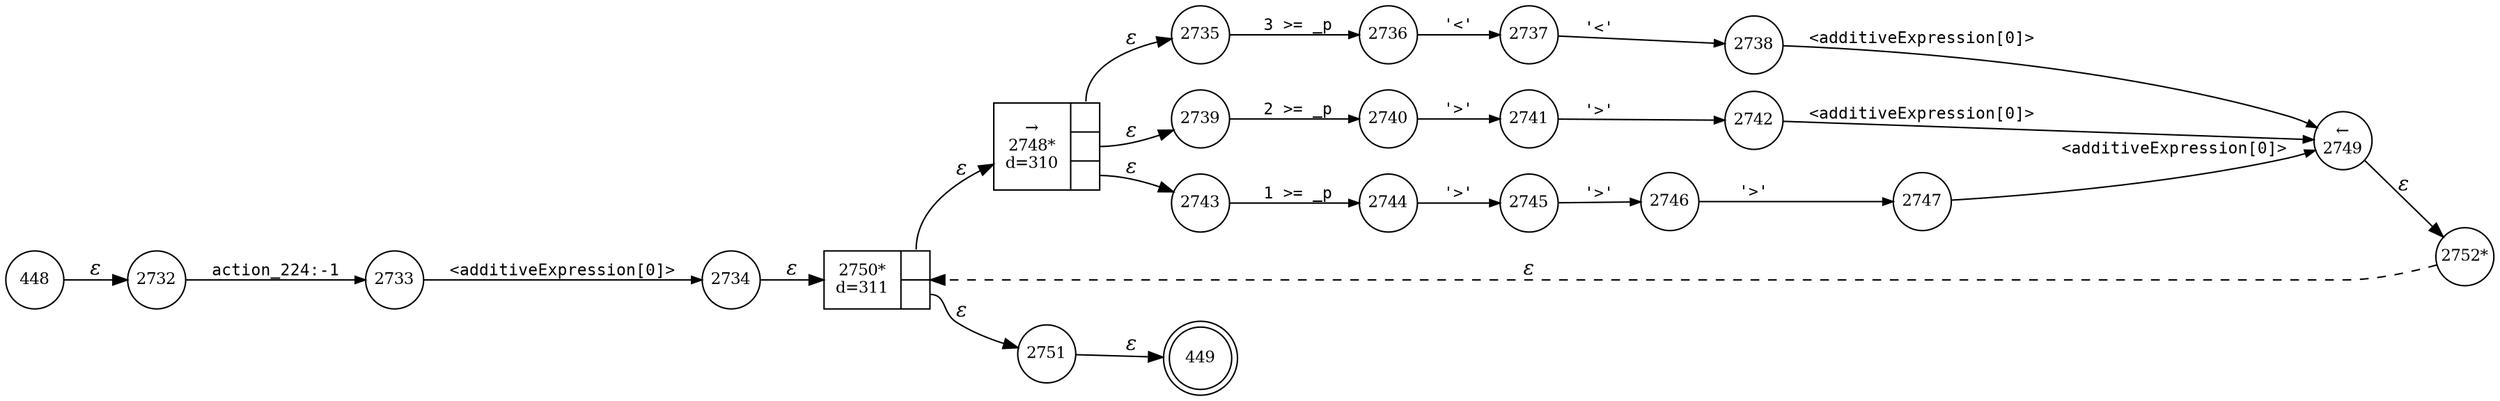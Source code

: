 digraph ATN {
rankdir=LR;
s449[fontsize=11, label="449", shape=doublecircle, fixedsize=true, width=.6];
s448[fontsize=11,label="448", shape=circle, fixedsize=true, width=.55, peripheries=1];
s2752[fontsize=11,label="2752*", shape=circle, fixedsize=true, width=.55, peripheries=1];
s2732[fontsize=11,label="2732", shape=circle, fixedsize=true, width=.55, peripheries=1];
s2733[fontsize=11,label="2733", shape=circle, fixedsize=true, width=.55, peripheries=1];
s2734[fontsize=11,label="2734", shape=circle, fixedsize=true, width=.55, peripheries=1];
s2735[fontsize=11,label="2735", shape=circle, fixedsize=true, width=.55, peripheries=1];
s2736[fontsize=11,label="2736", shape=circle, fixedsize=true, width=.55, peripheries=1];
s2737[fontsize=11,label="2737", shape=circle, fixedsize=true, width=.55, peripheries=1];
s2738[fontsize=11,label="2738", shape=circle, fixedsize=true, width=.55, peripheries=1];
s2739[fontsize=11,label="2739", shape=circle, fixedsize=true, width=.55, peripheries=1];
s2740[fontsize=11,label="2740", shape=circle, fixedsize=true, width=.55, peripheries=1];
s2741[fontsize=11,label="2741", shape=circle, fixedsize=true, width=.55, peripheries=1];
s2742[fontsize=11,label="2742", shape=circle, fixedsize=true, width=.55, peripheries=1];
s2743[fontsize=11,label="2743", shape=circle, fixedsize=true, width=.55, peripheries=1];
s2744[fontsize=11,label="2744", shape=circle, fixedsize=true, width=.55, peripheries=1];
s2745[fontsize=11,label="2745", shape=circle, fixedsize=true, width=.55, peripheries=1];
s2746[fontsize=11,label="2746", shape=circle, fixedsize=true, width=.55, peripheries=1];
s2747[fontsize=11,label="2747", shape=circle, fixedsize=true, width=.55, peripheries=1];
s2748[fontsize=11,label="{&rarr;\n2748*\nd=310|{<p0>|<p1>|<p2>}}", shape=record, fixedsize=false, peripheries=1];
s2749[fontsize=11,label="&larr;\n2749", shape=circle, fixedsize=true, width=.55, peripheries=1];
s2750[fontsize=11,label="{2750*\nd=311|{<p0>|<p1>}}", shape=record, fixedsize=false, peripheries=1];
s2751[fontsize=11,label="2751", shape=circle, fixedsize=true, width=.55, peripheries=1];
s448 -> s2732 [fontname="Times-Italic", label="&epsilon;"];
s2732 -> s2733 [fontsize=11, fontname="Courier", arrowsize=.7, label = "action_224:-1", arrowhead = normal];
s2733 -> s2734 [fontsize=11, fontname="Courier", arrowsize=.7, label = "<additiveExpression[0]>", arrowhead = normal];
s2734 -> s2750 [fontname="Times-Italic", label="&epsilon;"];
s2750:p0 -> s2748 [fontname="Times-Italic", label="&epsilon;"];
s2750:p1 -> s2751 [fontname="Times-Italic", label="&epsilon;"];
s2748:p0 -> s2735 [fontname="Times-Italic", label="&epsilon;"];
s2748:p1 -> s2739 [fontname="Times-Italic", label="&epsilon;"];
s2748:p2 -> s2743 [fontname="Times-Italic", label="&epsilon;"];
s2751 -> s449 [fontname="Times-Italic", label="&epsilon;"];
s2735 -> s2736 [fontsize=11, fontname="Courier", arrowsize=.7, label = "3 >= _p", arrowhead = normal];
s2739 -> s2740 [fontsize=11, fontname="Courier", arrowsize=.7, label = "2 >= _p", arrowhead = normal];
s2743 -> s2744 [fontsize=11, fontname="Courier", arrowsize=.7, label = "1 >= _p", arrowhead = normal];
s2736 -> s2737 [fontsize=11, fontname="Courier", arrowsize=.7, label = "'<'", arrowhead = normal];
s2740 -> s2741 [fontsize=11, fontname="Courier", arrowsize=.7, label = "'>'", arrowhead = normal];
s2744 -> s2745 [fontsize=11, fontname="Courier", arrowsize=.7, label = "'>'", arrowhead = normal];
s2737 -> s2738 [fontsize=11, fontname="Courier", arrowsize=.7, label = "'<'", arrowhead = normal];
s2741 -> s2742 [fontsize=11, fontname="Courier", arrowsize=.7, label = "'>'", arrowhead = normal];
s2745 -> s2746 [fontsize=11, fontname="Courier", arrowsize=.7, label = "'>'", arrowhead = normal];
s2738 -> s2749 [fontsize=11, fontname="Courier", arrowsize=.7, label = "<additiveExpression[0]>", arrowhead = normal];
s2742 -> s2749 [fontsize=11, fontname="Courier", arrowsize=.7, label = "<additiveExpression[0]>", arrowhead = normal];
s2746 -> s2747 [fontsize=11, fontname="Courier", arrowsize=.7, label = "'>'", arrowhead = normal];
s2749 -> s2752 [fontname="Times-Italic", label="&epsilon;"];
s2747 -> s2749 [fontsize=11, fontname="Courier", arrowsize=.7, label = "<additiveExpression[0]>", arrowhead = normal];
s2752 -> s2750 [fontname="Times-Italic", label="&epsilon;", style="dashed"];
}